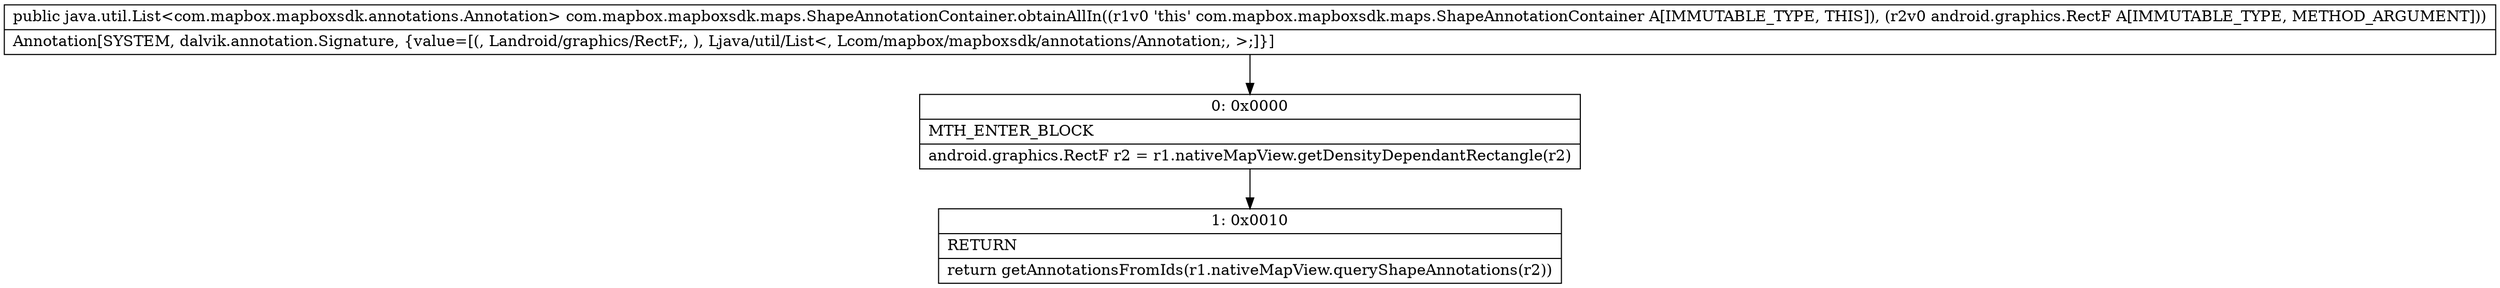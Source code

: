 digraph "CFG forcom.mapbox.mapboxsdk.maps.ShapeAnnotationContainer.obtainAllIn(Landroid\/graphics\/RectF;)Ljava\/util\/List;" {
Node_0 [shape=record,label="{0\:\ 0x0000|MTH_ENTER_BLOCK\l|android.graphics.RectF r2 = r1.nativeMapView.getDensityDependantRectangle(r2)\l}"];
Node_1 [shape=record,label="{1\:\ 0x0010|RETURN\l|return getAnnotationsFromIds(r1.nativeMapView.queryShapeAnnotations(r2))\l}"];
MethodNode[shape=record,label="{public java.util.List\<com.mapbox.mapboxsdk.annotations.Annotation\> com.mapbox.mapboxsdk.maps.ShapeAnnotationContainer.obtainAllIn((r1v0 'this' com.mapbox.mapboxsdk.maps.ShapeAnnotationContainer A[IMMUTABLE_TYPE, THIS]), (r2v0 android.graphics.RectF A[IMMUTABLE_TYPE, METHOD_ARGUMENT]))  | Annotation[SYSTEM, dalvik.annotation.Signature, \{value=[(, Landroid\/graphics\/RectF;, ), Ljava\/util\/List\<, Lcom\/mapbox\/mapboxsdk\/annotations\/Annotation;, \>;]\}]\l}"];
MethodNode -> Node_0;
Node_0 -> Node_1;
}

